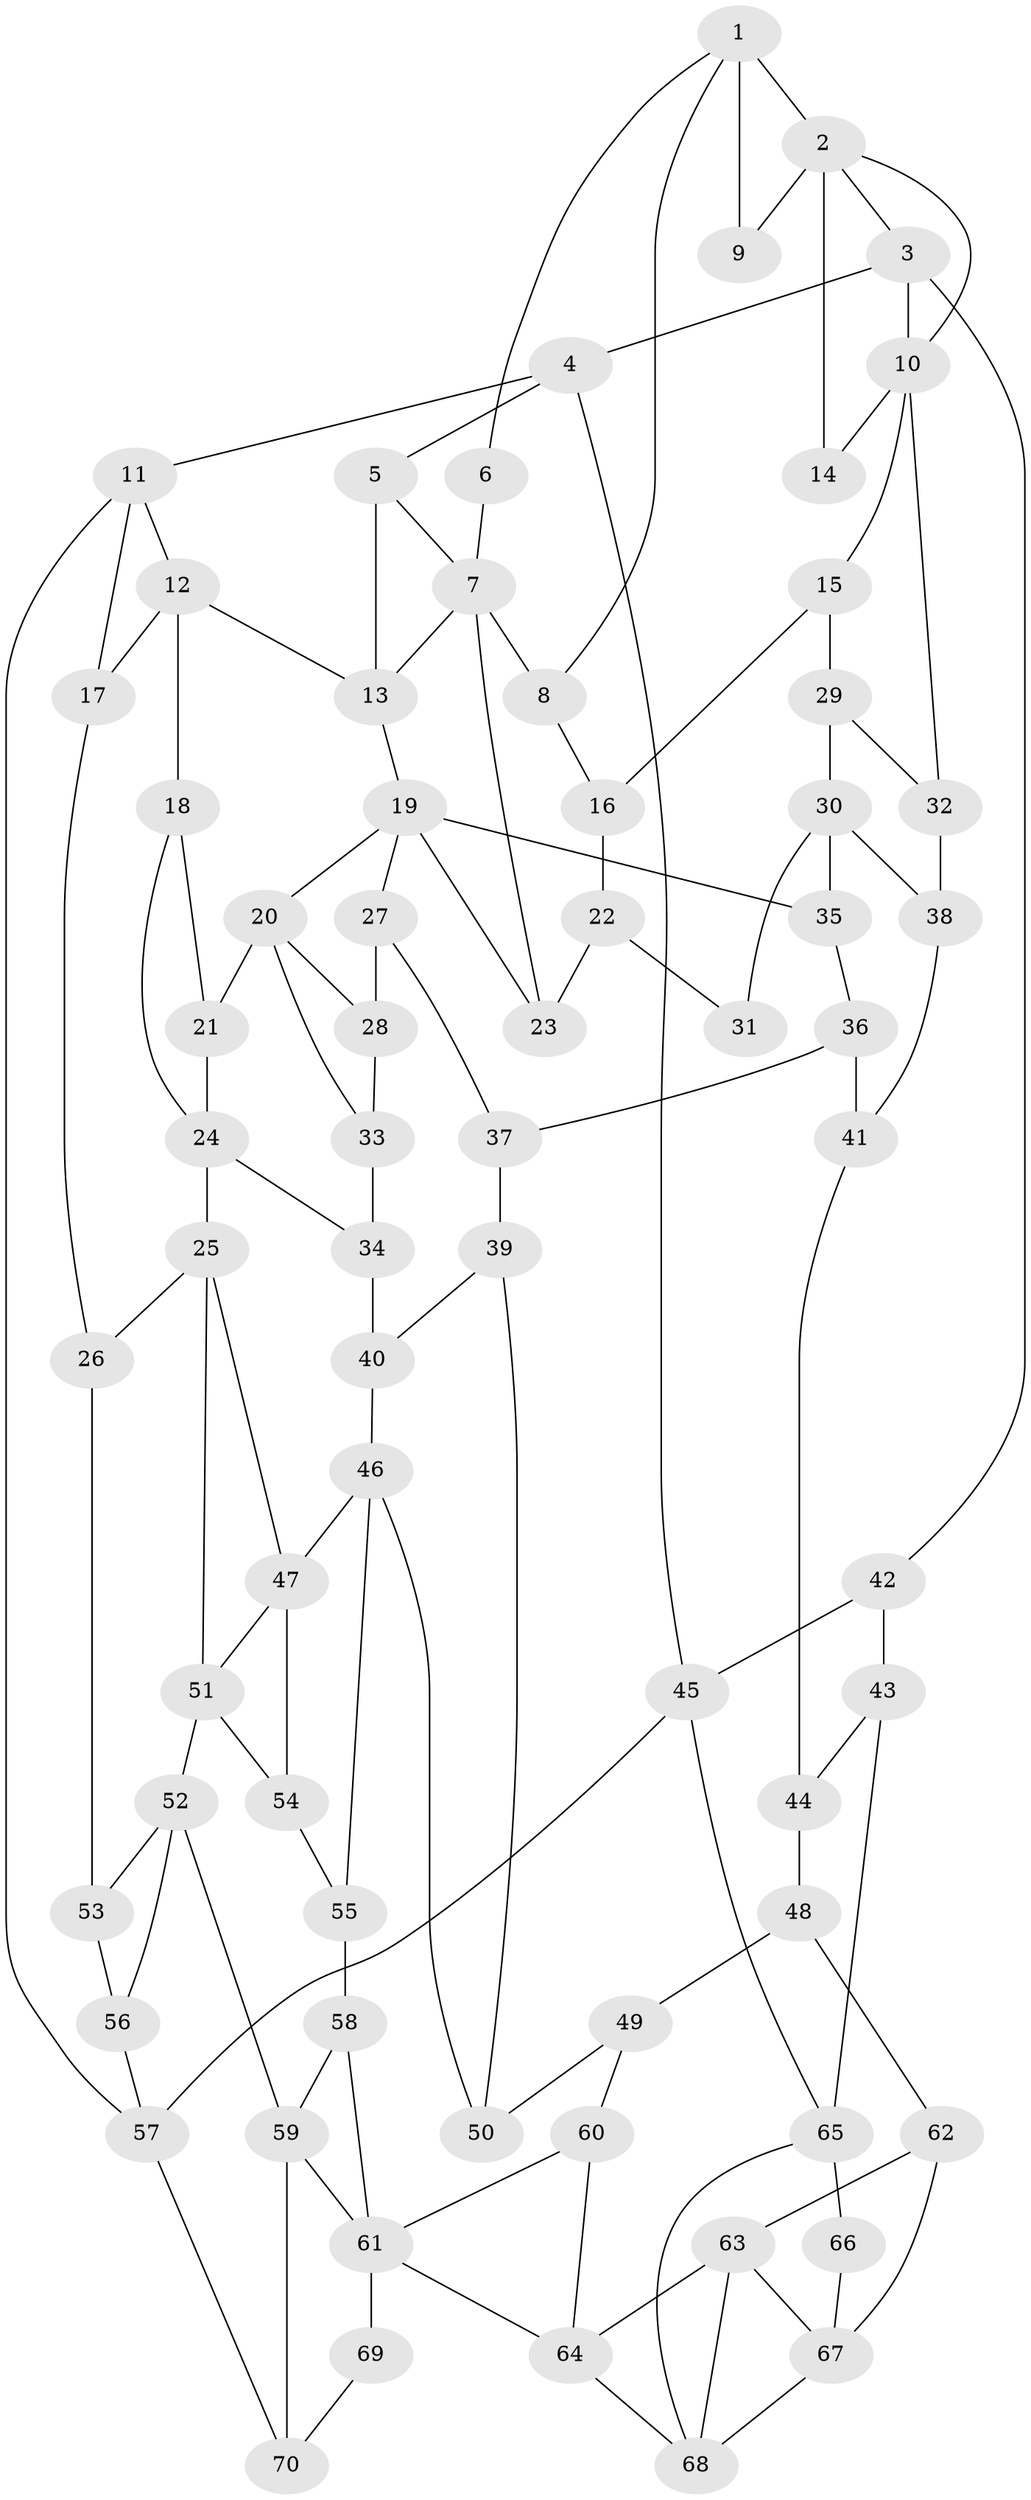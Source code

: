 // original degree distribution, {3: 0.014285714285714285, 4: 0.2357142857142857, 5: 0.5285714285714286, 6: 0.22142857142857142}
// Generated by graph-tools (version 1.1) at 2025/54/03/04/25 22:54:28]
// undirected, 70 vertices, 118 edges
graph export_dot {
  node [color=gray90,style=filled];
  1;
  2;
  3;
  4;
  5;
  6;
  7;
  8;
  9;
  10;
  11;
  12;
  13;
  14;
  15;
  16;
  17;
  18;
  19;
  20;
  21;
  22;
  23;
  24;
  25;
  26;
  27;
  28;
  29;
  30;
  31;
  32;
  33;
  34;
  35;
  36;
  37;
  38;
  39;
  40;
  41;
  42;
  43;
  44;
  45;
  46;
  47;
  48;
  49;
  50;
  51;
  52;
  53;
  54;
  55;
  56;
  57;
  58;
  59;
  60;
  61;
  62;
  63;
  64;
  65;
  66;
  67;
  68;
  69;
  70;
  1 -- 2 [weight=1.0];
  1 -- 6 [weight=1.0];
  1 -- 8 [weight=1.0];
  1 -- 9 [weight=2.0];
  2 -- 3 [weight=1.0];
  2 -- 9 [weight=1.0];
  2 -- 10 [weight=1.0];
  2 -- 14 [weight=2.0];
  3 -- 4 [weight=1.0];
  3 -- 10 [weight=2.0];
  3 -- 42 [weight=1.0];
  4 -- 5 [weight=1.0];
  4 -- 11 [weight=1.0];
  4 -- 45 [weight=1.0];
  5 -- 7 [weight=1.0];
  5 -- 13 [weight=1.0];
  6 -- 7 [weight=2.0];
  7 -- 8 [weight=1.0];
  7 -- 13 [weight=1.0];
  7 -- 23 [weight=1.0];
  8 -- 16 [weight=1.0];
  10 -- 14 [weight=1.0];
  10 -- 15 [weight=1.0];
  10 -- 32 [weight=1.0];
  11 -- 12 [weight=1.0];
  11 -- 17 [weight=1.0];
  11 -- 57 [weight=1.0];
  12 -- 13 [weight=1.0];
  12 -- 17 [weight=1.0];
  12 -- 18 [weight=2.0];
  13 -- 19 [weight=1.0];
  15 -- 16 [weight=1.0];
  15 -- 29 [weight=1.0];
  16 -- 22 [weight=1.0];
  17 -- 26 [weight=1.0];
  18 -- 21 [weight=1.0];
  18 -- 24 [weight=1.0];
  19 -- 20 [weight=1.0];
  19 -- 23 [weight=1.0];
  19 -- 27 [weight=1.0];
  19 -- 35 [weight=2.0];
  20 -- 21 [weight=1.0];
  20 -- 28 [weight=1.0];
  20 -- 33 [weight=1.0];
  21 -- 24 [weight=1.0];
  22 -- 23 [weight=1.0];
  22 -- 31 [weight=1.0];
  24 -- 25 [weight=2.0];
  24 -- 34 [weight=2.0];
  25 -- 26 [weight=1.0];
  25 -- 47 [weight=1.0];
  25 -- 51 [weight=1.0];
  26 -- 53 [weight=1.0];
  27 -- 28 [weight=2.0];
  27 -- 37 [weight=1.0];
  28 -- 33 [weight=3.0];
  29 -- 30 [weight=2.0];
  29 -- 32 [weight=1.0];
  30 -- 31 [weight=2.0];
  30 -- 35 [weight=1.0];
  30 -- 38 [weight=1.0];
  32 -- 38 [weight=1.0];
  33 -- 34 [weight=2.0];
  34 -- 40 [weight=1.0];
  35 -- 36 [weight=1.0];
  36 -- 37 [weight=1.0];
  36 -- 41 [weight=1.0];
  37 -- 39 [weight=1.0];
  38 -- 41 [weight=1.0];
  39 -- 40 [weight=1.0];
  39 -- 50 [weight=1.0];
  40 -- 46 [weight=1.0];
  41 -- 44 [weight=1.0];
  42 -- 43 [weight=1.0];
  42 -- 45 [weight=1.0];
  43 -- 44 [weight=1.0];
  43 -- 65 [weight=1.0];
  44 -- 48 [weight=1.0];
  45 -- 57 [weight=1.0];
  45 -- 65 [weight=1.0];
  46 -- 47 [weight=2.0];
  46 -- 50 [weight=1.0];
  46 -- 55 [weight=1.0];
  47 -- 51 [weight=1.0];
  47 -- 54 [weight=2.0];
  48 -- 49 [weight=1.0];
  48 -- 62 [weight=1.0];
  49 -- 50 [weight=1.0];
  49 -- 60 [weight=1.0];
  51 -- 52 [weight=2.0];
  51 -- 54 [weight=1.0];
  52 -- 53 [weight=1.0];
  52 -- 56 [weight=1.0];
  52 -- 59 [weight=2.0];
  53 -- 56 [weight=1.0];
  54 -- 55 [weight=1.0];
  55 -- 58 [weight=1.0];
  56 -- 57 [weight=1.0];
  57 -- 70 [weight=1.0];
  58 -- 59 [weight=2.0];
  58 -- 61 [weight=1.0];
  59 -- 61 [weight=1.0];
  59 -- 70 [weight=1.0];
  60 -- 61 [weight=1.0];
  60 -- 64 [weight=1.0];
  61 -- 64 [weight=1.0];
  61 -- 69 [weight=2.0];
  62 -- 63 [weight=1.0];
  62 -- 67 [weight=1.0];
  63 -- 64 [weight=2.0];
  63 -- 67 [weight=2.0];
  63 -- 68 [weight=1.0];
  64 -- 68 [weight=1.0];
  65 -- 66 [weight=3.0];
  65 -- 68 [weight=1.0];
  66 -- 67 [weight=2.0];
  67 -- 68 [weight=1.0];
  69 -- 70 [weight=1.0];
}
